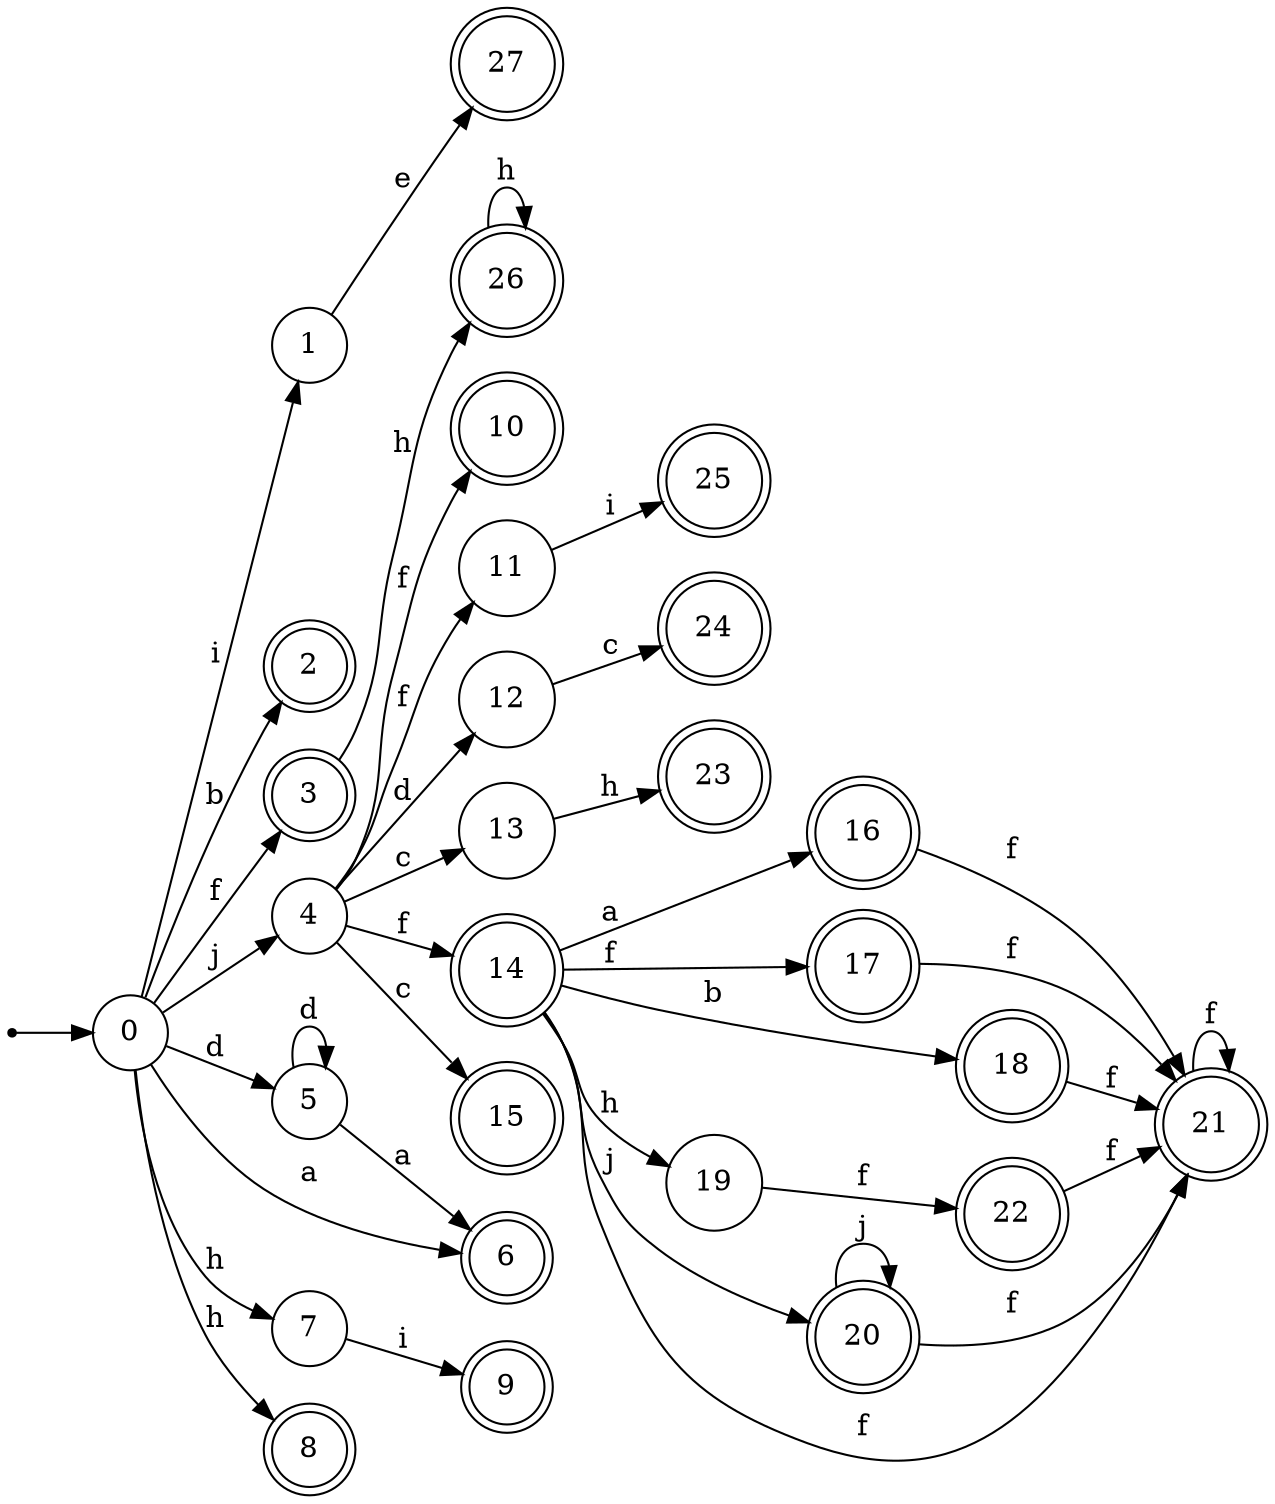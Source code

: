 digraph finite_state_machine {
rankdir=LR;
size="20,20";
node [shape = point]; "dummy0"
node [shape = circle]; "0";
"dummy0" -> "0";
node [shape = circle]; "1";
node [shape = doublecircle]; "2";node [shape = doublecircle]; "3";node [shape = circle]; "4";
node [shape = circle]; "5";
node [shape = doublecircle]; "6";node [shape = circle]; "7";
node [shape = doublecircle]; "8";node [shape = doublecircle]; "9";node [shape = doublecircle]; "10";node [shape = circle]; "11";
node [shape = circle]; "12";
node [shape = circle]; "13";
node [shape = doublecircle]; "14";node [shape = doublecircle]; "15";node [shape = doublecircle]; "16";node [shape = doublecircle]; "17";node [shape = doublecircle]; "18";node [shape = circle]; "19";
node [shape = doublecircle]; "20";node [shape = doublecircle]; "21";node [shape = doublecircle]; "22";node [shape = doublecircle]; "23";node [shape = doublecircle]; "24";node [shape = doublecircle]; "25";node [shape = doublecircle]; "26";node [shape = doublecircle]; "27";"0" -> "1" [label = "i"];
 "0" -> "2" [label = "b"];
 "0" -> "3" [label = "f"];
 "0" -> "4" [label = "j"];
 "0" -> "5" [label = "d"];
 "0" -> "6" [label = "a"];
 "0" -> "8" [label = "h"];
 "0" -> "7" [label = "h"];
 "7" -> "9" [label = "i"];
 "5" -> "5" [label = "d"];
 "5" -> "6" [label = "a"];
 "4" -> "10" [label = "f"];
 "4" -> "11" [label = "f"];
 "4" -> "14" [label = "f"];
 "4" -> "12" [label = "d"];
 "4" -> "13" [label = "c"];
 "4" -> "15" [label = "c"];
 "14" -> "16" [label = "a"];
 "14" -> "17" [label = "f"];
 "14" -> "21" [label = "f"];
 "14" -> "18" [label = "b"];
 "14" -> "19" [label = "h"];
 "14" -> "20" [label = "j"];
 "21" -> "21" [label = "f"];
 "20" -> "20" [label = "j"];
 "20" -> "21" [label = "f"];
 "19" -> "22" [label = "f"];
 "22" -> "21" [label = "f"];
 "18" -> "21" [label = "f"];
 "17" -> "21" [label = "f"];
 "16" -> "21" [label = "f"];
 "13" -> "23" [label = "h"];
 "12" -> "24" [label = "c"];
 "11" -> "25" [label = "i"];
 "3" -> "26" [label = "h"];
 "26" -> "26" [label = "h"];
 "1" -> "27" [label = "e"];
 }
